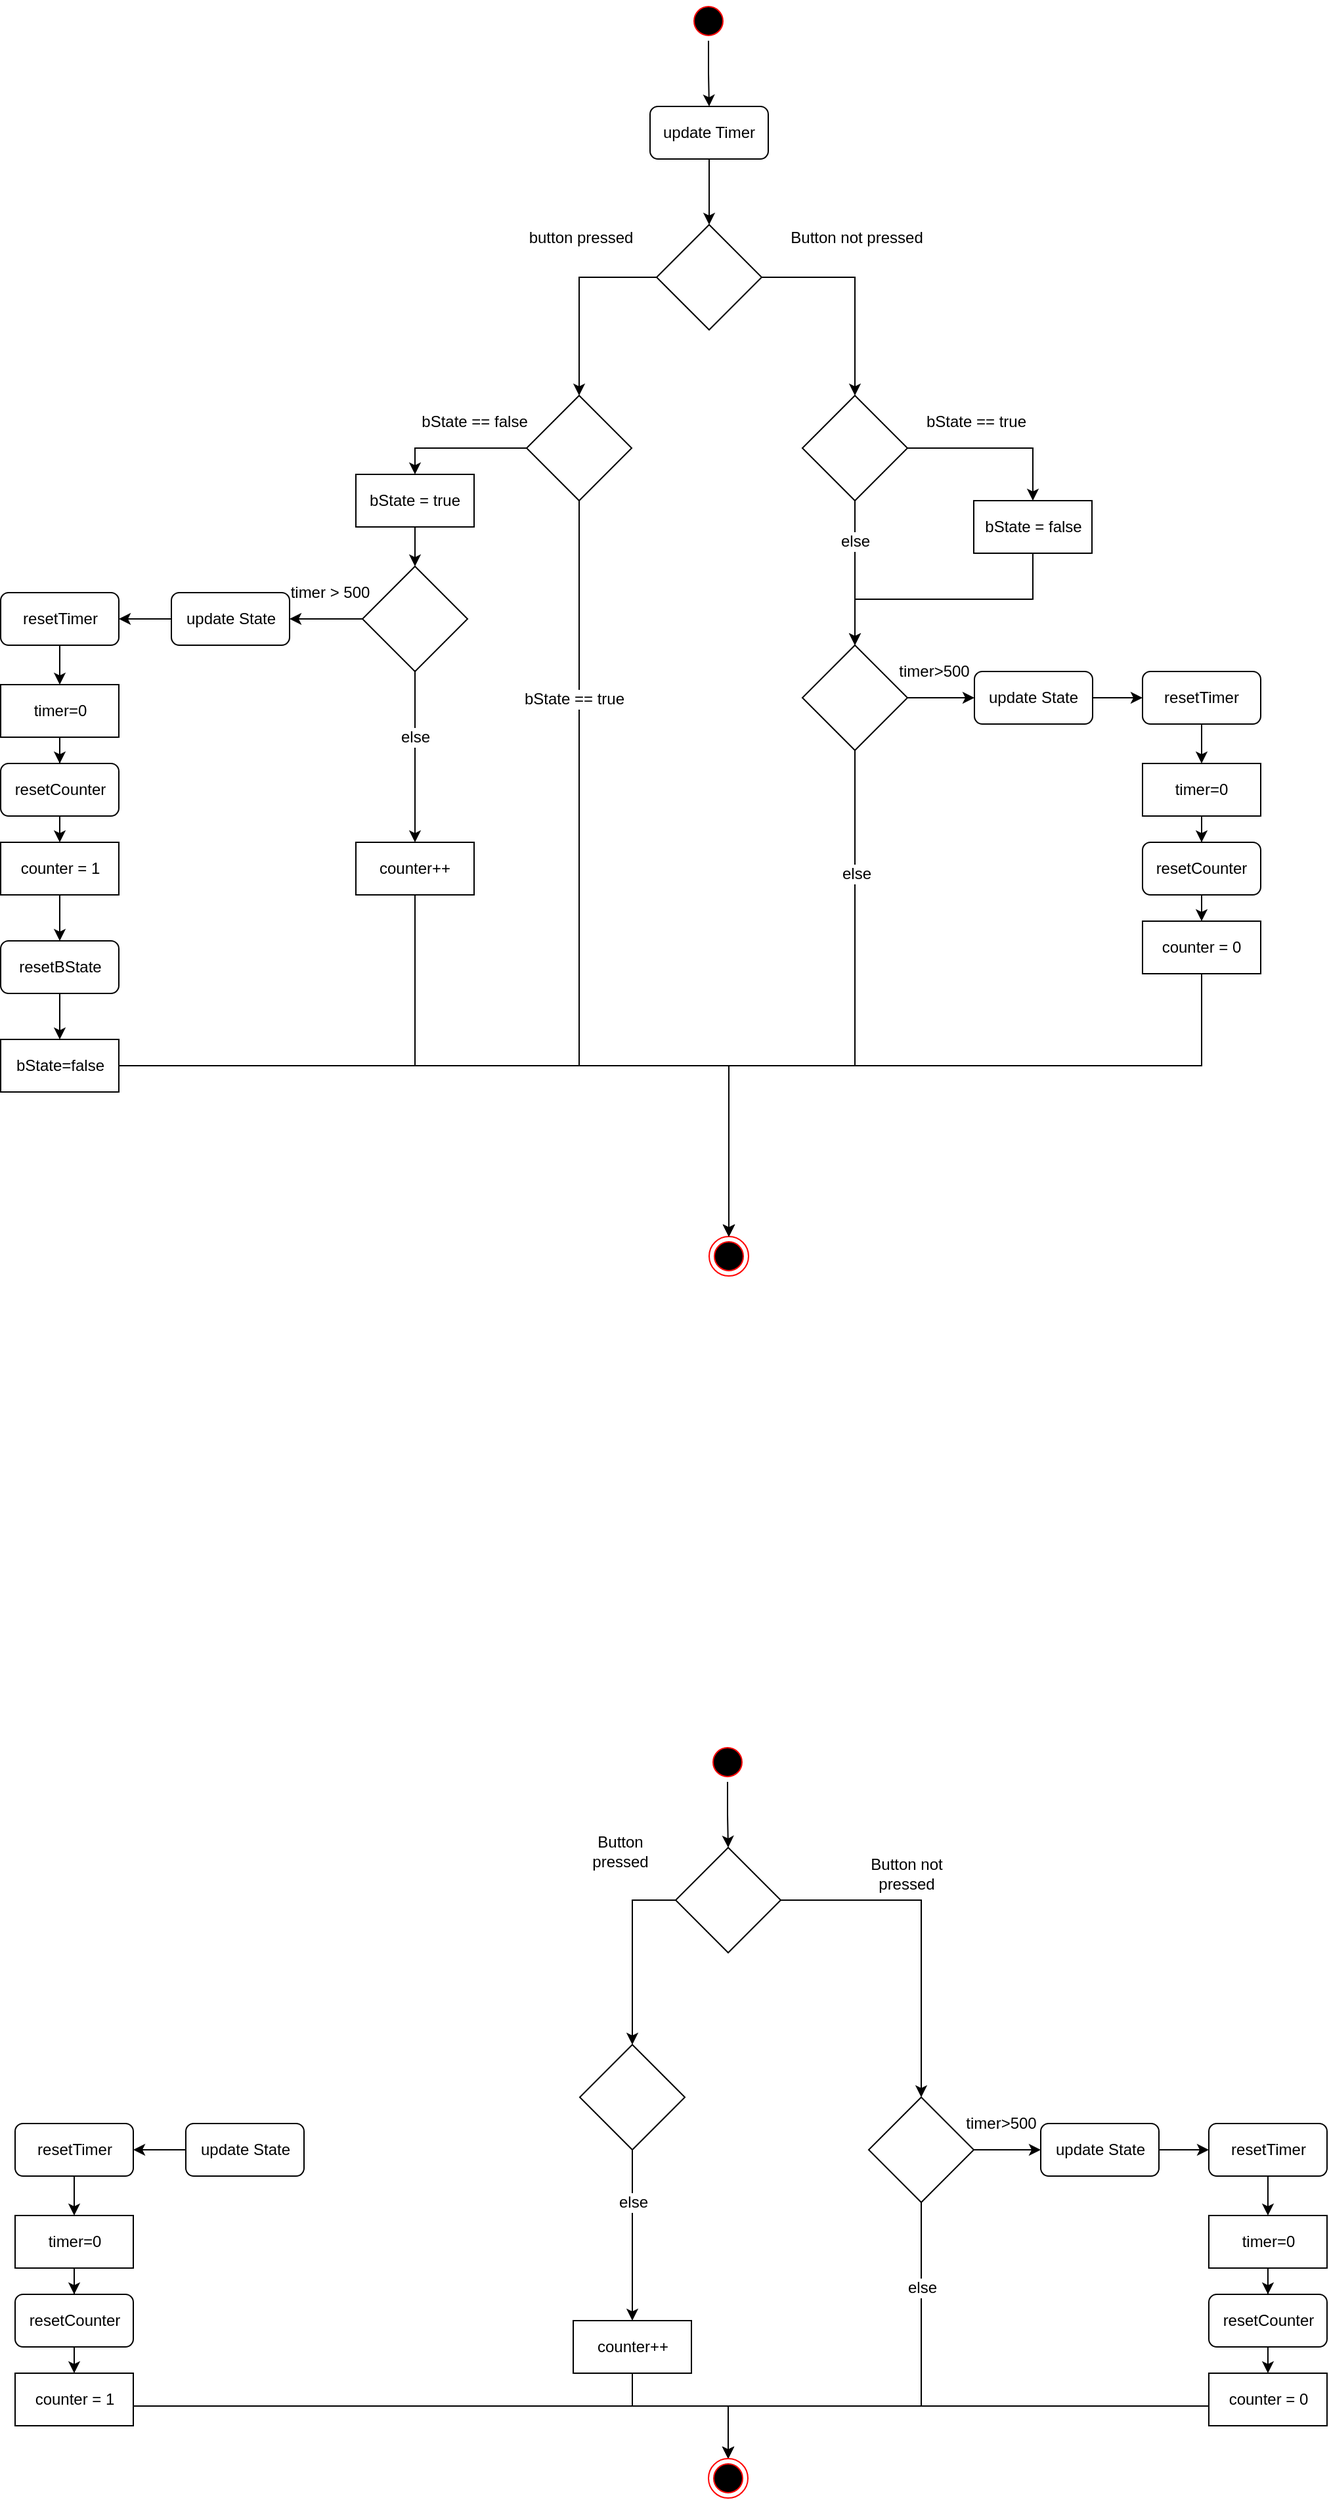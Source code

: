 <mxfile version="10.8.0" type="device"><diagram id="bOcKvAxwJaYeUflSkDy6" name="Page-1"><mxGraphModel dx="2390" dy="2193" grid="1" gridSize="10" guides="1" tooltips="1" connect="1" arrows="1" fold="1" page="1" pageScale="1" pageWidth="850" pageHeight="1100" math="0" shadow="0"><root><mxCell id="0"/><mxCell id="1" parent="0"/><mxCell id="IkLzNyhXI_bl0bSc-3Wz-25" value="" style="edgeStyle=orthogonalEdgeStyle;rounded=0;orthogonalLoop=1;jettySize=auto;html=1;" parent="1" source="IkLzNyhXI_bl0bSc-3Wz-8" target="IkLzNyhXI_bl0bSc-3Wz-24" edge="1"><mxGeometry relative="1" as="geometry"/></mxCell><mxCell id="IkLzNyhXI_bl0bSc-3Wz-8" value="resetTimer" style="rounded=1;whiteSpace=wrap;html=1;" parent="1" vertex="1"><mxGeometry x="-349.5" y="575" width="90" height="40" as="geometry"/></mxCell><mxCell id="IkLzNyhXI_bl0bSc-3Wz-54" style="edgeStyle=orthogonalEdgeStyle;rounded=0;orthogonalLoop=1;jettySize=auto;html=1;exitX=0.5;exitY=1;exitDx=0;exitDy=0;entryX=0.5;entryY=0;entryDx=0;entryDy=0;" parent="1" source="IkLzNyhXI_bl0bSc-3Wz-14" target="IkLzNyhXI_bl0bSc-3Wz-18" edge="1"><mxGeometry relative="1" as="geometry"/></mxCell><mxCell id="IkLzNyhXI_bl0bSc-3Wz-14" value="resetCounter" style="rounded=1;whiteSpace=wrap;html=1;" parent="1" vertex="1"><mxGeometry x="-349.5" y="705" width="90" height="40" as="geometry"/></mxCell><mxCell id="IkLzNyhXI_bl0bSc-3Wz-114" style="edgeStyle=orthogonalEdgeStyle;rounded=0;orthogonalLoop=1;jettySize=auto;html=1;exitX=1;exitY=0.5;exitDx=0;exitDy=0;entryX=0.5;entryY=0;entryDx=0;entryDy=0;" parent="1" source="IkLzNyhXI_bl0bSc-3Wz-18" target="IkLzNyhXI_bl0bSc-3Wz-113" edge="1"><mxGeometry relative="1" as="geometry"><Array as="points"><mxPoint x="-259.5" y="790"/><mxPoint x="193.5" y="790"/></Array></mxGeometry></mxCell><mxCell id="IkLzNyhXI_bl0bSc-3Wz-18" value="counter = 1" style="rounded=0;whiteSpace=wrap;html=1;" parent="1" vertex="1"><mxGeometry x="-349.5" y="765" width="90" height="40" as="geometry"/></mxCell><mxCell id="IkLzNyhXI_bl0bSc-3Wz-26" value="" style="edgeStyle=orthogonalEdgeStyle;rounded=0;orthogonalLoop=1;jettySize=auto;html=1;" parent="1" source="IkLzNyhXI_bl0bSc-3Wz-24" target="IkLzNyhXI_bl0bSc-3Wz-14" edge="1"><mxGeometry relative="1" as="geometry"/></mxCell><mxCell id="IkLzNyhXI_bl0bSc-3Wz-24" value="timer=0" style="rounded=0;whiteSpace=wrap;html=1;" parent="1" vertex="1"><mxGeometry x="-349.5" y="645" width="90" height="40" as="geometry"/></mxCell><mxCell id="IkLzNyhXI_bl0bSc-3Wz-60" style="edgeStyle=orthogonalEdgeStyle;rounded=0;orthogonalLoop=1;jettySize=auto;html=1;exitX=0.5;exitY=1;exitDx=0;exitDy=0;entryX=0.5;entryY=0;entryDx=0;entryDy=0;" parent="1" source="IkLzNyhXI_bl0bSc-3Wz-31" target="IkLzNyhXI_bl0bSc-3Wz-59" edge="1"><mxGeometry relative="1" as="geometry"/></mxCell><mxCell id="IkLzNyhXI_bl0bSc-3Wz-61" value="else" style="text;html=1;resizable=0;points=[];align=center;verticalAlign=middle;labelBackgroundColor=#ffffff;" parent="IkLzNyhXI_bl0bSc-3Wz-60" vertex="1" connectable="0"><mxGeometry x="-0.475" y="-3" relative="1" as="geometry"><mxPoint x="3" y="6" as="offset"/></mxGeometry></mxCell><mxCell id="IkLzNyhXI_bl0bSc-3Wz-31" value="" style="rhombus;whiteSpace=wrap;html=1;" parent="1" vertex="1"><mxGeometry x="80.5" y="515" width="80" height="80" as="geometry"/></mxCell><mxCell id="IkLzNyhXI_bl0bSc-3Wz-115" style="edgeStyle=orthogonalEdgeStyle;rounded=0;orthogonalLoop=1;jettySize=auto;html=1;exitX=0.5;exitY=1;exitDx=0;exitDy=0;entryX=0.5;entryY=0;entryDx=0;entryDy=0;" parent="1" source="IkLzNyhXI_bl0bSc-3Wz-59" target="IkLzNyhXI_bl0bSc-3Wz-113" edge="1"><mxGeometry relative="1" as="geometry"><Array as="points"><mxPoint x="120.5" y="790"/><mxPoint x="193.5" y="790"/></Array></mxGeometry></mxCell><mxCell id="IkLzNyhXI_bl0bSc-3Wz-59" value="counter++" style="rounded=0;whiteSpace=wrap;html=1;" parent="1" vertex="1"><mxGeometry x="75.5" y="725" width="90" height="40" as="geometry"/></mxCell><mxCell id="IkLzNyhXI_bl0bSc-3Wz-70" value="" style="edgeStyle=orthogonalEdgeStyle;rounded=0;orthogonalLoop=1;jettySize=auto;html=1;" parent="1" source="IkLzNyhXI_bl0bSc-3Wz-71" target="IkLzNyhXI_bl0bSc-3Wz-76" edge="1"><mxGeometry relative="1" as="geometry"/></mxCell><mxCell id="IkLzNyhXI_bl0bSc-3Wz-71" value="resetTimer" style="rounded=1;whiteSpace=wrap;html=1;" parent="1" vertex="1"><mxGeometry x="559.5" y="575" width="90" height="40" as="geometry"/></mxCell><mxCell id="IkLzNyhXI_bl0bSc-3Wz-72" style="edgeStyle=orthogonalEdgeStyle;rounded=0;orthogonalLoop=1;jettySize=auto;html=1;exitX=0.5;exitY=1;exitDx=0;exitDy=0;entryX=0.5;entryY=0;entryDx=0;entryDy=0;" parent="1" source="IkLzNyhXI_bl0bSc-3Wz-73" target="IkLzNyhXI_bl0bSc-3Wz-74" edge="1"><mxGeometry relative="1" as="geometry"/></mxCell><mxCell id="IkLzNyhXI_bl0bSc-3Wz-73" value="resetCounter" style="rounded=1;whiteSpace=wrap;html=1;" parent="1" vertex="1"><mxGeometry x="559.5" y="705" width="90" height="40" as="geometry"/></mxCell><mxCell id="IkLzNyhXI_bl0bSc-3Wz-116" style="edgeStyle=orthogonalEdgeStyle;rounded=0;orthogonalLoop=1;jettySize=auto;html=1;exitX=0;exitY=0.5;exitDx=0;exitDy=0;entryX=0.5;entryY=0;entryDx=0;entryDy=0;" parent="1" source="IkLzNyhXI_bl0bSc-3Wz-74" target="IkLzNyhXI_bl0bSc-3Wz-113" edge="1"><mxGeometry relative="1" as="geometry"><Array as="points"><mxPoint x="559.5" y="790"/><mxPoint x="193.5" y="790"/></Array></mxGeometry></mxCell><mxCell id="IkLzNyhXI_bl0bSc-3Wz-74" value="counter = 0" style="rounded=0;whiteSpace=wrap;html=1;" parent="1" vertex="1"><mxGeometry x="559.5" y="765" width="90" height="40" as="geometry"/></mxCell><mxCell id="IkLzNyhXI_bl0bSc-3Wz-75" value="" style="edgeStyle=orthogonalEdgeStyle;rounded=0;orthogonalLoop=1;jettySize=auto;html=1;" parent="1" source="IkLzNyhXI_bl0bSc-3Wz-76" target="IkLzNyhXI_bl0bSc-3Wz-73" edge="1"><mxGeometry relative="1" as="geometry"/></mxCell><mxCell id="IkLzNyhXI_bl0bSc-3Wz-76" value="timer=0" style="rounded=0;whiteSpace=wrap;html=1;" parent="1" vertex="1"><mxGeometry x="559.5" y="645" width="90" height="40" as="geometry"/></mxCell><mxCell id="IkLzNyhXI_bl0bSc-3Wz-79" style="edgeStyle=orthogonalEdgeStyle;rounded=0;orthogonalLoop=1;jettySize=auto;html=1;exitX=0.5;exitY=1;exitDx=0;exitDy=0;entryX=0.5;entryY=0;entryDx=0;entryDy=0;" parent="1" source="IkLzNyhXI_bl0bSc-3Wz-81" target="IkLzNyhXI_bl0bSc-3Wz-113" edge="1"><mxGeometry relative="1" as="geometry"><mxPoint x="434.5" y="830" as="targetPoint"/><Array as="points"><mxPoint x="340.5" y="790"/><mxPoint x="193.5" y="790"/></Array></mxGeometry></mxCell><mxCell id="IkLzNyhXI_bl0bSc-3Wz-80" value="else" style="text;html=1;resizable=0;points=[];align=center;verticalAlign=middle;labelBackgroundColor=#ffffff;" parent="IkLzNyhXI_bl0bSc-3Wz-79" vertex="1" connectable="0"><mxGeometry x="-0.475" y="-3" relative="1" as="geometry"><mxPoint x="3" y="-25" as="offset"/></mxGeometry></mxCell><mxCell id="IkLzNyhXI_bl0bSc-3Wz-111" style="edgeStyle=orthogonalEdgeStyle;rounded=0;orthogonalLoop=1;jettySize=auto;html=1;exitX=1;exitY=0.5;exitDx=0;exitDy=0;entryX=0;entryY=0.5;entryDx=0;entryDy=0;" parent="1" source="IkLzNyhXI_bl0bSc-3Wz-81" target="IkLzNyhXI_bl0bSc-3Wz-107" edge="1"><mxGeometry relative="1" as="geometry"/></mxCell><mxCell id="IkLzNyhXI_bl0bSc-3Wz-112" value="timer&amp;gt;500" style="text;html=1;resizable=0;points=[];align=center;verticalAlign=middle;labelBackgroundColor=#ffffff;" parent="IkLzNyhXI_bl0bSc-3Wz-111" vertex="1" connectable="0"><mxGeometry x="-0.372" relative="1" as="geometry"><mxPoint x="4" y="-20" as="offset"/></mxGeometry></mxCell><mxCell id="IkLzNyhXI_bl0bSc-3Wz-81" value="" style="rhombus;whiteSpace=wrap;html=1;" parent="1" vertex="1"><mxGeometry x="300.5" y="555" width="80" height="80" as="geometry"/></mxCell><mxCell id="IkLzNyhXI_bl0bSc-3Wz-102" style="edgeStyle=orthogonalEdgeStyle;rounded=0;orthogonalLoop=1;jettySize=auto;html=1;exitX=0.5;exitY=1;exitDx=0;exitDy=0;entryX=0.5;entryY=0;entryDx=0;entryDy=0;" parent="1" source="IkLzNyhXI_bl0bSc-3Wz-86" target="IkLzNyhXI_bl0bSc-3Wz-92" edge="1"><mxGeometry relative="1" as="geometry"/></mxCell><mxCell id="IkLzNyhXI_bl0bSc-3Wz-86" value="" style="ellipse;html=1;shape=startState;fillColor=#000000;strokeColor=#ff0000;" parent="1" vertex="1"><mxGeometry x="178" y="285" width="30" height="30" as="geometry"/></mxCell><mxCell id="IkLzNyhXI_bl0bSc-3Wz-93" style="edgeStyle=orthogonalEdgeStyle;rounded=0;orthogonalLoop=1;jettySize=auto;html=1;exitX=1;exitY=0.5;exitDx=0;exitDy=0;" parent="1" source="IkLzNyhXI_bl0bSc-3Wz-92" target="IkLzNyhXI_bl0bSc-3Wz-81" edge="1"><mxGeometry relative="1" as="geometry"/></mxCell><mxCell id="IkLzNyhXI_bl0bSc-3Wz-100" value="Button not &lt;br&gt;pressed" style="text;html=1;resizable=0;points=[];align=center;verticalAlign=middle;labelBackgroundColor=#ffffff;" parent="IkLzNyhXI_bl0bSc-3Wz-93" vertex="1" connectable="0"><mxGeometry x="-0.284" y="4" relative="1" as="geometry"><mxPoint x="3" y="-16" as="offset"/></mxGeometry></mxCell><mxCell id="IkLzNyhXI_bl0bSc-3Wz-99" style="edgeStyle=orthogonalEdgeStyle;rounded=0;orthogonalLoop=1;jettySize=auto;html=1;exitX=0;exitY=0.5;exitDx=0;exitDy=0;entryX=0.5;entryY=0;entryDx=0;entryDy=0;" parent="1" source="IkLzNyhXI_bl0bSc-3Wz-92" target="IkLzNyhXI_bl0bSc-3Wz-31" edge="1"><mxGeometry relative="1" as="geometry"><Array as="points"><mxPoint x="120.5" y="405"/></Array></mxGeometry></mxCell><mxCell id="IkLzNyhXI_bl0bSc-3Wz-101" value="Button &lt;br&gt;pressed" style="text;html=1;resizable=0;points=[];align=center;verticalAlign=middle;labelBackgroundColor=#ffffff;" parent="IkLzNyhXI_bl0bSc-3Wz-99" vertex="1" connectable="0"><mxGeometry x="-0.4" y="-3" relative="1" as="geometry"><mxPoint x="-7" y="-47" as="offset"/></mxGeometry></mxCell><mxCell id="IkLzNyhXI_bl0bSc-3Wz-92" value="" style="rhombus;whiteSpace=wrap;html=1;" parent="1" vertex="1"><mxGeometry x="153.5" y="365" width="80" height="80" as="geometry"/></mxCell><mxCell id="IkLzNyhXI_bl0bSc-3Wz-105" style="edgeStyle=orthogonalEdgeStyle;rounded=0;orthogonalLoop=1;jettySize=auto;html=1;exitX=0;exitY=0.5;exitDx=0;exitDy=0;entryX=1;entryY=0.5;entryDx=0;entryDy=0;" parent="1" source="IkLzNyhXI_bl0bSc-3Wz-104" target="IkLzNyhXI_bl0bSc-3Wz-8" edge="1"><mxGeometry relative="1" as="geometry"/></mxCell><mxCell id="IkLzNyhXI_bl0bSc-3Wz-104" value="update State" style="rounded=1;whiteSpace=wrap;html=1;" parent="1" vertex="1"><mxGeometry x="-219.5" y="575" width="90" height="40" as="geometry"/></mxCell><mxCell id="IkLzNyhXI_bl0bSc-3Wz-110" style="edgeStyle=orthogonalEdgeStyle;rounded=0;orthogonalLoop=1;jettySize=auto;html=1;exitX=1;exitY=0.5;exitDx=0;exitDy=0;entryX=0;entryY=0.5;entryDx=0;entryDy=0;" parent="1" source="IkLzNyhXI_bl0bSc-3Wz-107" target="IkLzNyhXI_bl0bSc-3Wz-71" edge="1"><mxGeometry relative="1" as="geometry"/></mxCell><mxCell id="IkLzNyhXI_bl0bSc-3Wz-107" value="update State" style="rounded=1;whiteSpace=wrap;html=1;" parent="1" vertex="1"><mxGeometry x="431.5" y="575" width="90" height="40" as="geometry"/></mxCell><mxCell id="IkLzNyhXI_bl0bSc-3Wz-113" value="" style="ellipse;html=1;shape=endState;fillColor=#000000;strokeColor=#ff0000;" parent="1" vertex="1"><mxGeometry x="178.5" y="830" width="30" height="30" as="geometry"/></mxCell><mxCell id="n5LZaDDffh70DAFvdjoD-5" style="edgeStyle=orthogonalEdgeStyle;rounded=0;orthogonalLoop=1;jettySize=auto;html=1;exitX=0.5;exitY=1;exitDx=0;exitDy=0;entryX=0.5;entryY=0;entryDx=0;entryDy=0;" edge="1" parent="1" source="pg3RLb8UsdwuKSCbOqe6-3" target="n5LZaDDffh70DAFvdjoD-4"><mxGeometry relative="1" as="geometry"/></mxCell><mxCell id="pg3RLb8UsdwuKSCbOqe6-3" value="" style="ellipse;html=1;shape=startState;fillColor=#000000;strokeColor=#ff0000;" parent="1" vertex="1"><mxGeometry x="163.5" y="-1040" width="30" height="30" as="geometry"/></mxCell><mxCell id="pg3RLb8UsdwuKSCbOqe6-8" style="edgeStyle=orthogonalEdgeStyle;rounded=0;orthogonalLoop=1;jettySize=auto;html=1;exitX=0;exitY=0.5;exitDx=0;exitDy=0;entryX=0.5;entryY=0;entryDx=0;entryDy=0;" parent="1" source="pg3RLb8UsdwuKSCbOqe6-6" target="pg3RLb8UsdwuKSCbOqe6-10" edge="1"><mxGeometry relative="1" as="geometry"><mxPoint x="75" y="-740" as="targetPoint"/></mxGeometry></mxCell><mxCell id="pg3RLb8UsdwuKSCbOqe6-9" value="button pressed" style="text;html=1;resizable=0;points=[];align=center;verticalAlign=middle;labelBackgroundColor=#ffffff;" parent="pg3RLb8UsdwuKSCbOqe6-8" vertex="1" connectable="0"><mxGeometry x="-0.493" y="-3" relative="1" as="geometry"><mxPoint x="-20" y="-27" as="offset"/></mxGeometry></mxCell><mxCell id="pg3RLb8UsdwuKSCbOqe6-43" style="edgeStyle=orthogonalEdgeStyle;rounded=0;orthogonalLoop=1;jettySize=auto;html=1;exitX=1;exitY=0.5;exitDx=0;exitDy=0;entryX=0.5;entryY=0;entryDx=0;entryDy=0;" parent="1" source="pg3RLb8UsdwuKSCbOqe6-6" target="pg3RLb8UsdwuKSCbOqe6-42" edge="1"><mxGeometry relative="1" as="geometry"/></mxCell><mxCell id="pg3RLb8UsdwuKSCbOqe6-44" value="Button not pressed" style="text;html=1;resizable=0;points=[];align=center;verticalAlign=middle;labelBackgroundColor=#ffffff;" parent="pg3RLb8UsdwuKSCbOqe6-43" vertex="1" connectable="0"><mxGeometry x="-0.46" y="-2" relative="1" as="geometry"><mxPoint x="28" y="-32.5" as="offset"/></mxGeometry></mxCell><mxCell id="pg3RLb8UsdwuKSCbOqe6-6" value="" style="rhombus;whiteSpace=wrap;html=1;" parent="1" vertex="1"><mxGeometry x="139" y="-870" width="80" height="80" as="geometry"/></mxCell><mxCell id="pg3RLb8UsdwuKSCbOqe6-15" style="edgeStyle=orthogonalEdgeStyle;rounded=0;orthogonalLoop=1;jettySize=auto;html=1;exitX=0;exitY=0.5;exitDx=0;exitDy=0;entryX=0.5;entryY=0;entryDx=0;entryDy=0;" parent="1" source="pg3RLb8UsdwuKSCbOqe6-10" target="pg3RLb8UsdwuKSCbOqe6-14" edge="1"><mxGeometry relative="1" as="geometry"/></mxCell><mxCell id="pg3RLb8UsdwuKSCbOqe6-16" value="bState == false" style="text;html=1;resizable=0;points=[];align=center;verticalAlign=middle;labelBackgroundColor=#ffffff;" parent="pg3RLb8UsdwuKSCbOqe6-15" vertex="1" connectable="0"><mxGeometry x="-0.034" y="-2" relative="1" as="geometry"><mxPoint x="10" y="-18" as="offset"/></mxGeometry></mxCell><mxCell id="pg3RLb8UsdwuKSCbOqe6-17" style="edgeStyle=orthogonalEdgeStyle;rounded=0;orthogonalLoop=1;jettySize=auto;html=1;exitX=0.5;exitY=1;exitDx=0;exitDy=0;entryX=0.5;entryY=0;entryDx=0;entryDy=0;" parent="1" source="pg3RLb8UsdwuKSCbOqe6-10" target="pg3RLb8UsdwuKSCbOqe6-20" edge="1"><mxGeometry relative="1" as="geometry"><mxPoint x="80" y="-610" as="targetPoint"/><Array as="points"><mxPoint x="80" y="-230"/><mxPoint x="194" y="-230"/></Array></mxGeometry></mxCell><mxCell id="pg3RLb8UsdwuKSCbOqe6-18" value="bState == true" style="text;html=1;resizable=0;points=[];align=center;verticalAlign=middle;labelBackgroundColor=#ffffff;" parent="pg3RLb8UsdwuKSCbOqe6-17" vertex="1" connectable="0"><mxGeometry x="-0.316" y="4" relative="1" as="geometry"><mxPoint x="-8.5" y="-80" as="offset"/></mxGeometry></mxCell><mxCell id="pg3RLb8UsdwuKSCbOqe6-10" value="" style="rhombus;whiteSpace=wrap;html=1;" parent="1" vertex="1"><mxGeometry x="40" y="-740" width="80" height="80" as="geometry"/></mxCell><mxCell id="pg3RLb8UsdwuKSCbOqe6-36" style="edgeStyle=orthogonalEdgeStyle;rounded=0;orthogonalLoop=1;jettySize=auto;html=1;exitX=0.5;exitY=1;exitDx=0;exitDy=0;entryX=0.5;entryY=0;entryDx=0;entryDy=0;" parent="1" source="pg3RLb8UsdwuKSCbOqe6-12" target="pg3RLb8UsdwuKSCbOqe6-35" edge="1"><mxGeometry relative="1" as="geometry"/></mxCell><mxCell id="pg3RLb8UsdwuKSCbOqe6-12" value="resetBState" style="rounded=1;whiteSpace=wrap;html=1;" parent="1" vertex="1"><mxGeometry x="-360.5" y="-325" width="90" height="40" as="geometry"/></mxCell><mxCell id="pg3RLb8UsdwuKSCbOqe6-22" style="edgeStyle=orthogonalEdgeStyle;rounded=0;orthogonalLoop=1;jettySize=auto;html=1;exitX=0.5;exitY=1;exitDx=0;exitDy=0;" parent="1" source="pg3RLb8UsdwuKSCbOqe6-14" target="pg3RLb8UsdwuKSCbOqe6-21" edge="1"><mxGeometry relative="1" as="geometry"/></mxCell><mxCell id="pg3RLb8UsdwuKSCbOqe6-14" value="bState = true" style="rounded=0;whiteSpace=wrap;html=1;" parent="1" vertex="1"><mxGeometry x="-90" y="-680" width="90" height="40" as="geometry"/></mxCell><mxCell id="pg3RLb8UsdwuKSCbOqe6-20" value="" style="ellipse;html=1;shape=endState;fillColor=#000000;strokeColor=#ff0000;" parent="1" vertex="1"><mxGeometry x="179" y="-100" width="30" height="30" as="geometry"/></mxCell><mxCell id="pg3RLb8UsdwuKSCbOqe6-32" style="edgeStyle=orthogonalEdgeStyle;rounded=0;orthogonalLoop=1;jettySize=auto;html=1;exitX=0;exitY=0.5;exitDx=0;exitDy=0;" parent="1" source="pg3RLb8UsdwuKSCbOqe6-21" target="pg3RLb8UsdwuKSCbOqe6-31" edge="1"><mxGeometry relative="1" as="geometry"><mxPoint x="-149.786" y="-570.143" as="sourcePoint"/></mxGeometry></mxCell><mxCell id="pg3RLb8UsdwuKSCbOqe6-33" value="timer &amp;gt; 500" style="text;html=1;resizable=0;points=[];align=center;verticalAlign=middle;labelBackgroundColor=#ffffff;" parent="pg3RLb8UsdwuKSCbOqe6-32" vertex="1" connectable="0"><mxGeometry x="-0.34" relative="1" as="geometry"><mxPoint x="-7" y="-20" as="offset"/></mxGeometry></mxCell><mxCell id="pg3RLb8UsdwuKSCbOqe6-38" style="edgeStyle=orthogonalEdgeStyle;rounded=0;orthogonalLoop=1;jettySize=auto;html=1;exitX=0.5;exitY=1;exitDx=0;exitDy=0;entryX=0.5;entryY=0;entryDx=0;entryDy=0;" parent="1" source="pg3RLb8UsdwuKSCbOqe6-21" target="pg3RLb8UsdwuKSCbOqe6-37" edge="1"><mxGeometry relative="1" as="geometry"/></mxCell><mxCell id="pg3RLb8UsdwuKSCbOqe6-40" value="else" style="text;html=1;resizable=0;points=[];align=center;verticalAlign=middle;labelBackgroundColor=#ffffff;" parent="pg3RLb8UsdwuKSCbOqe6-38" vertex="1" connectable="0"><mxGeometry x="-0.692" y="-4" relative="1" as="geometry"><mxPoint x="3.5" y="30" as="offset"/></mxGeometry></mxCell><mxCell id="pg3RLb8UsdwuKSCbOqe6-21" value="" style="rhombus;whiteSpace=wrap;html=1;" parent="1" vertex="1"><mxGeometry x="-85" y="-610" width="80" height="80" as="geometry"/></mxCell><mxCell id="pg3RLb8UsdwuKSCbOqe6-23" value="" style="edgeStyle=orthogonalEdgeStyle;rounded=0;orthogonalLoop=1;jettySize=auto;html=1;" parent="1" source="pg3RLb8UsdwuKSCbOqe6-24" target="pg3RLb8UsdwuKSCbOqe6-29" edge="1"><mxGeometry relative="1" as="geometry"/></mxCell><mxCell id="pg3RLb8UsdwuKSCbOqe6-24" value="resetTimer" style="rounded=1;whiteSpace=wrap;html=1;" parent="1" vertex="1"><mxGeometry x="-360.5" y="-590" width="90" height="40" as="geometry"/></mxCell><mxCell id="pg3RLb8UsdwuKSCbOqe6-25" style="edgeStyle=orthogonalEdgeStyle;rounded=0;orthogonalLoop=1;jettySize=auto;html=1;exitX=0.5;exitY=1;exitDx=0;exitDy=0;entryX=0.5;entryY=0;entryDx=0;entryDy=0;" parent="1" source="pg3RLb8UsdwuKSCbOqe6-26" target="pg3RLb8UsdwuKSCbOqe6-27" edge="1"><mxGeometry relative="1" as="geometry"/></mxCell><mxCell id="pg3RLb8UsdwuKSCbOqe6-26" value="resetCounter" style="rounded=1;whiteSpace=wrap;html=1;" parent="1" vertex="1"><mxGeometry x="-360.5" y="-460" width="90" height="40" as="geometry"/></mxCell><mxCell id="pg3RLb8UsdwuKSCbOqe6-34" style="edgeStyle=orthogonalEdgeStyle;rounded=0;orthogonalLoop=1;jettySize=auto;html=1;exitX=0.5;exitY=1;exitDx=0;exitDy=0;entryX=0.5;entryY=0;entryDx=0;entryDy=0;" parent="1" source="pg3RLb8UsdwuKSCbOqe6-27" target="pg3RLb8UsdwuKSCbOqe6-12" edge="1"><mxGeometry relative="1" as="geometry"/></mxCell><mxCell id="pg3RLb8UsdwuKSCbOqe6-27" value="counter = 1" style="rounded=0;whiteSpace=wrap;html=1;" parent="1" vertex="1"><mxGeometry x="-360.5" y="-400" width="90" height="40" as="geometry"/></mxCell><mxCell id="pg3RLb8UsdwuKSCbOqe6-28" value="" style="edgeStyle=orthogonalEdgeStyle;rounded=0;orthogonalLoop=1;jettySize=auto;html=1;" parent="1" source="pg3RLb8UsdwuKSCbOqe6-29" target="pg3RLb8UsdwuKSCbOqe6-26" edge="1"><mxGeometry relative="1" as="geometry"/></mxCell><mxCell id="pg3RLb8UsdwuKSCbOqe6-29" value="timer=0" style="rounded=0;whiteSpace=wrap;html=1;" parent="1" vertex="1"><mxGeometry x="-360.5" y="-520" width="90" height="40" as="geometry"/></mxCell><mxCell id="pg3RLb8UsdwuKSCbOqe6-30" style="edgeStyle=orthogonalEdgeStyle;rounded=0;orthogonalLoop=1;jettySize=auto;html=1;exitX=0;exitY=0.5;exitDx=0;exitDy=0;entryX=1;entryY=0.5;entryDx=0;entryDy=0;" parent="1" source="pg3RLb8UsdwuKSCbOqe6-31" target="pg3RLb8UsdwuKSCbOqe6-24" edge="1"><mxGeometry relative="1" as="geometry"/></mxCell><mxCell id="pg3RLb8UsdwuKSCbOqe6-31" value="update State" style="rounded=1;whiteSpace=wrap;html=1;" parent="1" vertex="1"><mxGeometry x="-230.5" y="-590" width="90" height="40" as="geometry"/></mxCell><mxCell id="pg3RLb8UsdwuKSCbOqe6-41" style="edgeStyle=orthogonalEdgeStyle;rounded=0;orthogonalLoop=1;jettySize=auto;html=1;exitX=1;exitY=0.5;exitDx=0;exitDy=0;entryX=0.5;entryY=0;entryDx=0;entryDy=0;" parent="1" source="pg3RLb8UsdwuKSCbOqe6-35" target="pg3RLb8UsdwuKSCbOqe6-20" edge="1"><mxGeometry relative="1" as="geometry"/></mxCell><mxCell id="pg3RLb8UsdwuKSCbOqe6-35" value="bState=false" style="rounded=0;whiteSpace=wrap;html=1;" parent="1" vertex="1"><mxGeometry x="-360.5" y="-250" width="90" height="40" as="geometry"/></mxCell><mxCell id="pg3RLb8UsdwuKSCbOqe6-39" style="edgeStyle=orthogonalEdgeStyle;rounded=0;orthogonalLoop=1;jettySize=auto;html=1;exitX=0.5;exitY=1;exitDx=0;exitDy=0;entryX=0.5;entryY=0;entryDx=0;entryDy=0;" parent="1" source="pg3RLb8UsdwuKSCbOqe6-37" target="pg3RLb8UsdwuKSCbOqe6-20" edge="1"><mxGeometry relative="1" as="geometry"/></mxCell><mxCell id="pg3RLb8UsdwuKSCbOqe6-37" value="counter++" style="rounded=0;whiteSpace=wrap;html=1;" parent="1" vertex="1"><mxGeometry x="-90" y="-400" width="90" height="40" as="geometry"/></mxCell><mxCell id="pg3RLb8UsdwuKSCbOqe6-45" style="edgeStyle=orthogonalEdgeStyle;rounded=0;orthogonalLoop=1;jettySize=auto;html=1;exitX=1;exitY=0.5;exitDx=0;exitDy=0;entryX=0.5;entryY=0;entryDx=0;entryDy=0;" parent="1" source="pg3RLb8UsdwuKSCbOqe6-42" target="pg3RLb8UsdwuKSCbOqe6-47" edge="1"><mxGeometry relative="1" as="geometry"><mxPoint x="430" y="-700.143" as="targetPoint"/></mxGeometry></mxCell><mxCell id="pg3RLb8UsdwuKSCbOqe6-46" value="bState == true" style="text;html=1;resizable=0;points=[];align=center;verticalAlign=middle;labelBackgroundColor=#ffffff;" parent="pg3RLb8UsdwuKSCbOqe6-45" vertex="1" connectable="0"><mxGeometry x="0.229" y="4" relative="1" as="geometry"><mxPoint x="-31.5" y="-16" as="offset"/></mxGeometry></mxCell><mxCell id="n5LZaDDffh70DAFvdjoD-1" style="edgeStyle=orthogonalEdgeStyle;rounded=0;orthogonalLoop=1;jettySize=auto;html=1;exitX=0.5;exitY=1;exitDx=0;exitDy=0;entryX=0.5;entryY=0;entryDx=0;entryDy=0;" edge="1" parent="1" source="pg3RLb8UsdwuKSCbOqe6-42" target="pg3RLb8UsdwuKSCbOqe6-60"><mxGeometry relative="1" as="geometry"/></mxCell><mxCell id="n5LZaDDffh70DAFvdjoD-2" value="else" style="text;html=1;resizable=0;points=[];align=center;verticalAlign=middle;labelBackgroundColor=#ffffff;" vertex="1" connectable="0" parent="n5LZaDDffh70DAFvdjoD-1"><mxGeometry x="-0.584" y="3" relative="1" as="geometry"><mxPoint x="-3" y="7.5" as="offset"/></mxGeometry></mxCell><mxCell id="pg3RLb8UsdwuKSCbOqe6-42" value="" style="rhombus;whiteSpace=wrap;html=1;" parent="1" vertex="1"><mxGeometry x="250" y="-740" width="80" height="80" as="geometry"/></mxCell><mxCell id="pg3RLb8UsdwuKSCbOqe6-63" style="edgeStyle=orthogonalEdgeStyle;rounded=0;orthogonalLoop=1;jettySize=auto;html=1;exitX=0.5;exitY=1;exitDx=0;exitDy=0;entryX=0.5;entryY=0;entryDx=0;entryDy=0;" parent="1" source="pg3RLb8UsdwuKSCbOqe6-47" target="pg3RLb8UsdwuKSCbOqe6-60" edge="1"><mxGeometry relative="1" as="geometry"/></mxCell><mxCell id="pg3RLb8UsdwuKSCbOqe6-47" value="bState = false" style="rounded=0;whiteSpace=wrap;html=1;" parent="1" vertex="1"><mxGeometry x="380.5" y="-660" width="90" height="40" as="geometry"/></mxCell><mxCell id="pg3RLb8UsdwuKSCbOqe6-50" value="" style="edgeStyle=orthogonalEdgeStyle;rounded=0;orthogonalLoop=1;jettySize=auto;html=1;" parent="1" source="pg3RLb8UsdwuKSCbOqe6-51" target="pg3RLb8UsdwuKSCbOqe6-56" edge="1"><mxGeometry relative="1" as="geometry"/></mxCell><mxCell id="pg3RLb8UsdwuKSCbOqe6-51" value="resetTimer" style="rounded=1;whiteSpace=wrap;html=1;" parent="1" vertex="1"><mxGeometry x="509" y="-530" width="90" height="40" as="geometry"/></mxCell><mxCell id="pg3RLb8UsdwuKSCbOqe6-52" style="edgeStyle=orthogonalEdgeStyle;rounded=0;orthogonalLoop=1;jettySize=auto;html=1;exitX=0.5;exitY=1;exitDx=0;exitDy=0;entryX=0.5;entryY=0;entryDx=0;entryDy=0;" parent="1" source="pg3RLb8UsdwuKSCbOqe6-53" target="pg3RLb8UsdwuKSCbOqe6-54" edge="1"><mxGeometry relative="1" as="geometry"/></mxCell><mxCell id="pg3RLb8UsdwuKSCbOqe6-53" value="resetCounter" style="rounded=1;whiteSpace=wrap;html=1;" parent="1" vertex="1"><mxGeometry x="509" y="-400" width="90" height="40" as="geometry"/></mxCell><mxCell id="pg3RLb8UsdwuKSCbOqe6-64" style="edgeStyle=orthogonalEdgeStyle;rounded=0;orthogonalLoop=1;jettySize=auto;html=1;exitX=0.5;exitY=1;exitDx=0;exitDy=0;entryX=0.5;entryY=0;entryDx=0;entryDy=0;" parent="1" source="pg3RLb8UsdwuKSCbOqe6-54" target="pg3RLb8UsdwuKSCbOqe6-20" edge="1"><mxGeometry relative="1" as="geometry"><Array as="points"><mxPoint x="554" y="-230"/><mxPoint x="194" y="-230"/></Array></mxGeometry></mxCell><mxCell id="pg3RLb8UsdwuKSCbOqe6-54" value="counter = 0" style="rounded=0;whiteSpace=wrap;html=1;" parent="1" vertex="1"><mxGeometry x="509" y="-340" width="90" height="40" as="geometry"/></mxCell><mxCell id="pg3RLb8UsdwuKSCbOqe6-55" value="" style="edgeStyle=orthogonalEdgeStyle;rounded=0;orthogonalLoop=1;jettySize=auto;html=1;" parent="1" source="pg3RLb8UsdwuKSCbOqe6-56" target="pg3RLb8UsdwuKSCbOqe6-53" edge="1"><mxGeometry relative="1" as="geometry"/></mxCell><mxCell id="pg3RLb8UsdwuKSCbOqe6-56" value="timer=0" style="rounded=0;whiteSpace=wrap;html=1;" parent="1" vertex="1"><mxGeometry x="509" y="-460" width="90" height="40" as="geometry"/></mxCell><mxCell id="pg3RLb8UsdwuKSCbOqe6-58" style="edgeStyle=orthogonalEdgeStyle;rounded=0;orthogonalLoop=1;jettySize=auto;html=1;exitX=1;exitY=0.5;exitDx=0;exitDy=0;entryX=0;entryY=0.5;entryDx=0;entryDy=0;" parent="1" source="pg3RLb8UsdwuKSCbOqe6-60" target="pg3RLb8UsdwuKSCbOqe6-62" edge="1"><mxGeometry relative="1" as="geometry"/></mxCell><mxCell id="pg3RLb8UsdwuKSCbOqe6-59" value="timer&amp;gt;500" style="text;html=1;resizable=0;points=[];align=center;verticalAlign=middle;labelBackgroundColor=#ffffff;" parent="pg3RLb8UsdwuKSCbOqe6-58" vertex="1" connectable="0"><mxGeometry x="-0.372" relative="1" as="geometry"><mxPoint x="4" y="-20" as="offset"/></mxGeometry></mxCell><mxCell id="pg3RLb8UsdwuKSCbOqe6-65" style="edgeStyle=orthogonalEdgeStyle;rounded=0;orthogonalLoop=1;jettySize=auto;html=1;exitX=0.5;exitY=1;exitDx=0;exitDy=0;entryX=0.5;entryY=0;entryDx=0;entryDy=0;" parent="1" source="pg3RLb8UsdwuKSCbOqe6-60" target="pg3RLb8UsdwuKSCbOqe6-20" edge="1"><mxGeometry relative="1" as="geometry"><Array as="points"><mxPoint x="290" y="-230"/><mxPoint x="194" y="-230"/></Array></mxGeometry></mxCell><mxCell id="pg3RLb8UsdwuKSCbOqe6-66" value="else" style="text;html=1;resizable=0;points=[];align=center;verticalAlign=middle;labelBackgroundColor=#ffffff;" parent="pg3RLb8UsdwuKSCbOqe6-65" vertex="1" connectable="0"><mxGeometry x="-0.732" y="-1" relative="1" as="geometry"><mxPoint x="1.5" y="31.5" as="offset"/></mxGeometry></mxCell><mxCell id="pg3RLb8UsdwuKSCbOqe6-60" value="" style="rhombus;whiteSpace=wrap;html=1;" parent="1" vertex="1"><mxGeometry x="250" y="-550" width="80" height="80" as="geometry"/></mxCell><mxCell id="pg3RLb8UsdwuKSCbOqe6-61" style="edgeStyle=orthogonalEdgeStyle;rounded=0;orthogonalLoop=1;jettySize=auto;html=1;exitX=1;exitY=0.5;exitDx=0;exitDy=0;entryX=0;entryY=0.5;entryDx=0;entryDy=0;" parent="1" source="pg3RLb8UsdwuKSCbOqe6-62" target="pg3RLb8UsdwuKSCbOqe6-51" edge="1"><mxGeometry relative="1" as="geometry"/></mxCell><mxCell id="pg3RLb8UsdwuKSCbOqe6-62" value="update State" style="rounded=1;whiteSpace=wrap;html=1;" parent="1" vertex="1"><mxGeometry x="381" y="-530" width="90" height="40" as="geometry"/></mxCell><mxCell id="n5LZaDDffh70DAFvdjoD-6" style="edgeStyle=orthogonalEdgeStyle;rounded=0;orthogonalLoop=1;jettySize=auto;html=1;exitX=0.5;exitY=1;exitDx=0;exitDy=0;entryX=0.5;entryY=0;entryDx=0;entryDy=0;" edge="1" parent="1" source="n5LZaDDffh70DAFvdjoD-4" target="pg3RLb8UsdwuKSCbOqe6-6"><mxGeometry relative="1" as="geometry"/></mxCell><mxCell id="n5LZaDDffh70DAFvdjoD-4" value="update Timer" style="rounded=1;whiteSpace=wrap;html=1;" vertex="1" parent="1"><mxGeometry x="134" y="-960" width="90" height="40" as="geometry"/></mxCell></root></mxGraphModel></diagram></mxfile>